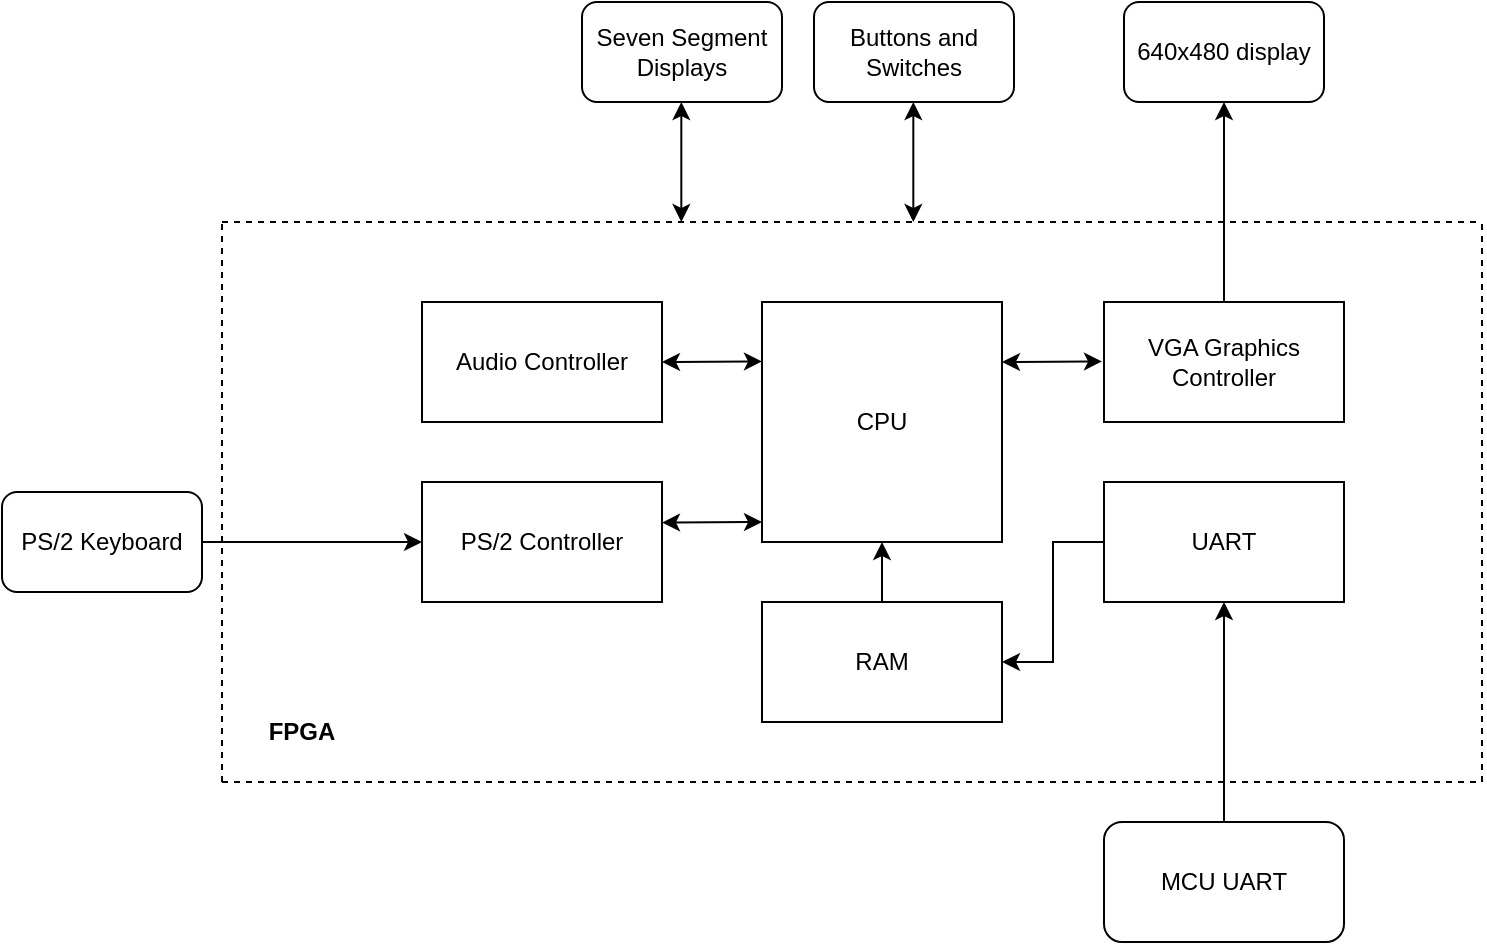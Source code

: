 <mxfile version="23.0.2" type="device">
  <diagram name="Page-1" id="v2WYQXYUghZs-Gl5lliq">
    <mxGraphModel dx="1595" dy="697" grid="1" gridSize="10" guides="1" tooltips="1" connect="1" arrows="1" fold="1" page="0" pageScale="1" pageWidth="827" pageHeight="1169" math="0" shadow="0">
      <root>
        <mxCell id="0" />
        <mxCell id="1" parent="0" />
        <mxCell id="GvOQkBAWltp-McoRnjRC-31" value="" style="edgeStyle=orthogonalEdgeStyle;rounded=0;orthogonalLoop=1;jettySize=auto;html=1;" parent="1" source="GvOQkBAWltp-McoRnjRC-1" target="GvOQkBAWltp-McoRnjRC-8" edge="1">
          <mxGeometry relative="1" as="geometry" />
        </mxCell>
        <mxCell id="GvOQkBAWltp-McoRnjRC-1" value="VGA Graphics Controller" style="rounded=0;whiteSpace=wrap;html=1;" parent="1" vertex="1">
          <mxGeometry x="531" y="400" width="120" height="60" as="geometry" />
        </mxCell>
        <mxCell id="GvOQkBAWltp-McoRnjRC-2" value="CPU" style="whiteSpace=wrap;html=1;" parent="1" vertex="1">
          <mxGeometry x="360" y="400" width="120" height="120" as="geometry" />
        </mxCell>
        <mxCell id="GvOQkBAWltp-McoRnjRC-3" value="Audio Controller" style="whiteSpace=wrap;html=1;" parent="1" vertex="1">
          <mxGeometry x="190" y="400" width="120" height="60" as="geometry" />
        </mxCell>
        <mxCell id="GvOQkBAWltp-McoRnjRC-4" value="PS/2 Controller" style="whiteSpace=wrap;html=1;" parent="1" vertex="1">
          <mxGeometry x="190" y="490" width="120" height="60" as="geometry" />
        </mxCell>
        <mxCell id="GvOQkBAWltp-McoRnjRC-32" value="" style="edgeStyle=orthogonalEdgeStyle;rounded=0;orthogonalLoop=1;jettySize=auto;html=1;" parent="1" source="GvOQkBAWltp-McoRnjRC-7" target="GvOQkBAWltp-McoRnjRC-4" edge="1">
          <mxGeometry relative="1" as="geometry" />
        </mxCell>
        <mxCell id="GvOQkBAWltp-McoRnjRC-7" value="PS/2 Keyboard" style="rounded=1;whiteSpace=wrap;html=1;" parent="1" vertex="1">
          <mxGeometry x="-20" y="495" width="100" height="50" as="geometry" />
        </mxCell>
        <mxCell id="GvOQkBAWltp-McoRnjRC-8" value="640x480 display" style="rounded=1;whiteSpace=wrap;html=1;" parent="1" vertex="1">
          <mxGeometry x="541" y="250" width="100" height="50" as="geometry" />
        </mxCell>
        <mxCell id="GvOQkBAWltp-McoRnjRC-9" value="Seven Segment Displays" style="rounded=1;whiteSpace=wrap;html=1;" parent="1" vertex="1">
          <mxGeometry x="270" y="250" width="100" height="50" as="geometry" />
        </mxCell>
        <mxCell id="GvOQkBAWltp-McoRnjRC-22" value="" style="edgeStyle=orthogonalEdgeStyle;rounded=0;orthogonalLoop=1;jettySize=auto;html=1;" parent="1" source="GvOQkBAWltp-McoRnjRC-10" target="GvOQkBAWltp-McoRnjRC-2" edge="1">
          <mxGeometry relative="1" as="geometry" />
        </mxCell>
        <mxCell id="GvOQkBAWltp-McoRnjRC-10" value="RAM" style="rounded=0;whiteSpace=wrap;html=1;" parent="1" vertex="1">
          <mxGeometry x="360" y="550" width="120" height="60" as="geometry" />
        </mxCell>
        <mxCell id="GvOQkBAWltp-McoRnjRC-11" value="Buttons and Switches" style="rounded=1;whiteSpace=wrap;html=1;" parent="1" vertex="1">
          <mxGeometry x="386" y="250" width="100" height="50" as="geometry" />
        </mxCell>
        <mxCell id="GvOQkBAWltp-McoRnjRC-17" style="edgeStyle=orthogonalEdgeStyle;rounded=0;orthogonalLoop=1;jettySize=auto;html=1;entryX=1;entryY=0.5;entryDx=0;entryDy=0;" parent="1" source="GvOQkBAWltp-McoRnjRC-14" target="GvOQkBAWltp-McoRnjRC-10" edge="1">
          <mxGeometry relative="1" as="geometry" />
        </mxCell>
        <mxCell id="GvOQkBAWltp-McoRnjRC-14" value="UART" style="whiteSpace=wrap;html=1;" parent="1" vertex="1">
          <mxGeometry x="531" y="490" width="120" height="60" as="geometry" />
        </mxCell>
        <mxCell id="GvOQkBAWltp-McoRnjRC-16" value="" style="edgeStyle=orthogonalEdgeStyle;rounded=0;orthogonalLoop=1;jettySize=auto;html=1;" parent="1" source="GvOQkBAWltp-McoRnjRC-15" target="GvOQkBAWltp-McoRnjRC-14" edge="1">
          <mxGeometry relative="1" as="geometry" />
        </mxCell>
        <mxCell id="GvOQkBAWltp-McoRnjRC-15" value="MCU UART" style="rounded=1;whiteSpace=wrap;html=1;" parent="1" vertex="1">
          <mxGeometry x="531" y="660" width="120" height="60" as="geometry" />
        </mxCell>
        <mxCell id="GvOQkBAWltp-McoRnjRC-23" value="" style="endArrow=classic;startArrow=classic;html=1;rounded=0;" parent="1" edge="1">
          <mxGeometry width="50" height="50" relative="1" as="geometry">
            <mxPoint x="310" y="430" as="sourcePoint" />
            <mxPoint x="360" y="429.71" as="targetPoint" />
          </mxGeometry>
        </mxCell>
        <mxCell id="GvOQkBAWltp-McoRnjRC-24" value="" style="endArrow=classic;startArrow=classic;html=1;rounded=0;" parent="1" edge="1">
          <mxGeometry width="50" height="50" relative="1" as="geometry">
            <mxPoint x="310" y="510.29" as="sourcePoint" />
            <mxPoint x="360" y="510.0" as="targetPoint" />
          </mxGeometry>
        </mxCell>
        <mxCell id="GvOQkBAWltp-McoRnjRC-25" value="" style="endArrow=classic;startArrow=classic;html=1;rounded=0;" parent="1" edge="1">
          <mxGeometry width="50" height="50" relative="1" as="geometry">
            <mxPoint x="480" y="430" as="sourcePoint" />
            <mxPoint x="530" y="429.71" as="targetPoint" />
          </mxGeometry>
        </mxCell>
        <mxCell id="GvOQkBAWltp-McoRnjRC-26" value="" style="endArrow=none;dashed=1;html=1;rounded=0;" parent="1" edge="1">
          <mxGeometry width="50" height="50" relative="1" as="geometry">
            <mxPoint x="90" y="640" as="sourcePoint" />
            <mxPoint x="90" y="360" as="targetPoint" />
          </mxGeometry>
        </mxCell>
        <mxCell id="GvOQkBAWltp-McoRnjRC-27" value="" style="endArrow=none;dashed=1;html=1;rounded=0;" parent="1" edge="1">
          <mxGeometry width="50" height="50" relative="1" as="geometry">
            <mxPoint x="720" y="640" as="sourcePoint" />
            <mxPoint x="720" y="360" as="targetPoint" />
          </mxGeometry>
        </mxCell>
        <mxCell id="GvOQkBAWltp-McoRnjRC-28" value="" style="endArrow=none;dashed=1;html=1;rounded=0;" parent="1" edge="1">
          <mxGeometry width="50" height="50" relative="1" as="geometry">
            <mxPoint x="90" y="360" as="sourcePoint" />
            <mxPoint x="720" y="360" as="targetPoint" />
          </mxGeometry>
        </mxCell>
        <mxCell id="GvOQkBAWltp-McoRnjRC-29" value="" style="endArrow=none;dashed=1;html=1;rounded=0;" parent="1" edge="1">
          <mxGeometry width="50" height="50" relative="1" as="geometry">
            <mxPoint x="90" y="640" as="sourcePoint" />
            <mxPoint x="720" y="640" as="targetPoint" />
          </mxGeometry>
        </mxCell>
        <mxCell id="GvOQkBAWltp-McoRnjRC-30" value="&lt;b&gt;FPGA&lt;/b&gt;" style="text;html=1;strokeColor=none;fillColor=none;align=center;verticalAlign=middle;whiteSpace=wrap;rounded=0;" parent="1" vertex="1">
          <mxGeometry x="100" y="600" width="60" height="30" as="geometry" />
        </mxCell>
        <mxCell id="GvOQkBAWltp-McoRnjRC-33" value="" style="endArrow=classic;startArrow=classic;html=1;rounded=0;" parent="1" edge="1">
          <mxGeometry width="50" height="50" relative="1" as="geometry">
            <mxPoint x="319.66" y="360" as="sourcePoint" />
            <mxPoint x="319.66" y="300" as="targetPoint" />
          </mxGeometry>
        </mxCell>
        <mxCell id="GvOQkBAWltp-McoRnjRC-34" value="" style="endArrow=classic;startArrow=classic;html=1;rounded=0;" parent="1" edge="1">
          <mxGeometry width="50" height="50" relative="1" as="geometry">
            <mxPoint x="435.66" y="360" as="sourcePoint" />
            <mxPoint x="435.66" y="300" as="targetPoint" />
          </mxGeometry>
        </mxCell>
      </root>
    </mxGraphModel>
  </diagram>
</mxfile>
